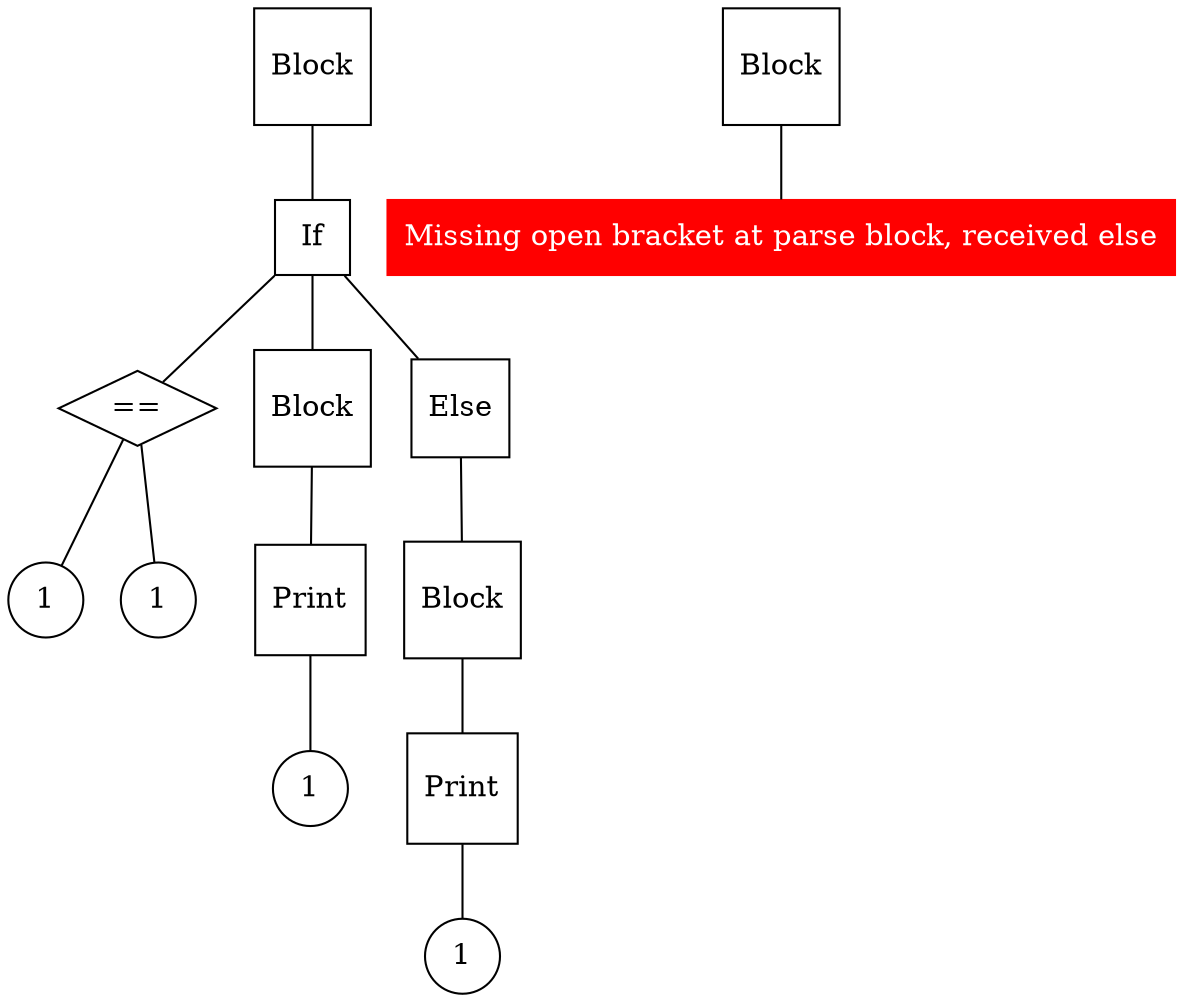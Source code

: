 graph g {
n0 [label = "Block", shape="square"]
n1 [label = "If", shape="square"]
n2 [label = "1", shape="circle"]
n3 [label = "==", shape="diamond"]
n4 [label = "1", shape="circle"]
n5 [label = "Block", shape="square"]
n6 [label = "Print", shape="square"]
n7 [label = "1", shape="circle"]
n8 [label = "Else", shape="square"]
n9 [label = "Block", shape="square"]
n10 [label = "Print", shape="square"]
n11 [label = "1", shape="circle"]
n12 [label = "Block", shape="square"]
error [label = "Missing open bracket at parse block, received else", color="red", style="filled", shape="box", fontcolor="white"]

"n3" -- "n2"
"n3" -- "n4"
"n1" -- "n3"
"n6" -- "n7"
"n5" -- "n6"
"n1" -- "n5"
"n10" -- "n11"
"n9" -- "n10"
"n8" -- "n9"
"n1" -- "n8"
"n0" -- "n1"
"n12" -- "error"
}